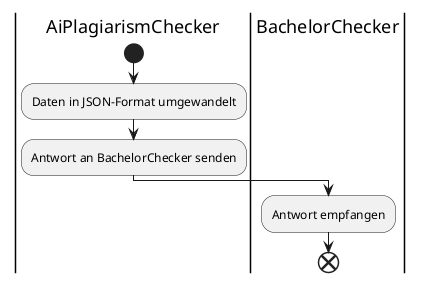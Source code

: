 @startuml GPD-Übergabe des Ergebnisses an den BachelorChecker
|AiPlagiarismChecker|
start
:Daten in JSON-Format umgewandelt;
:Antwort an BachelorChecker senden;

|BachelorChecker|
:Antwort empfangen;
end
@enduml
